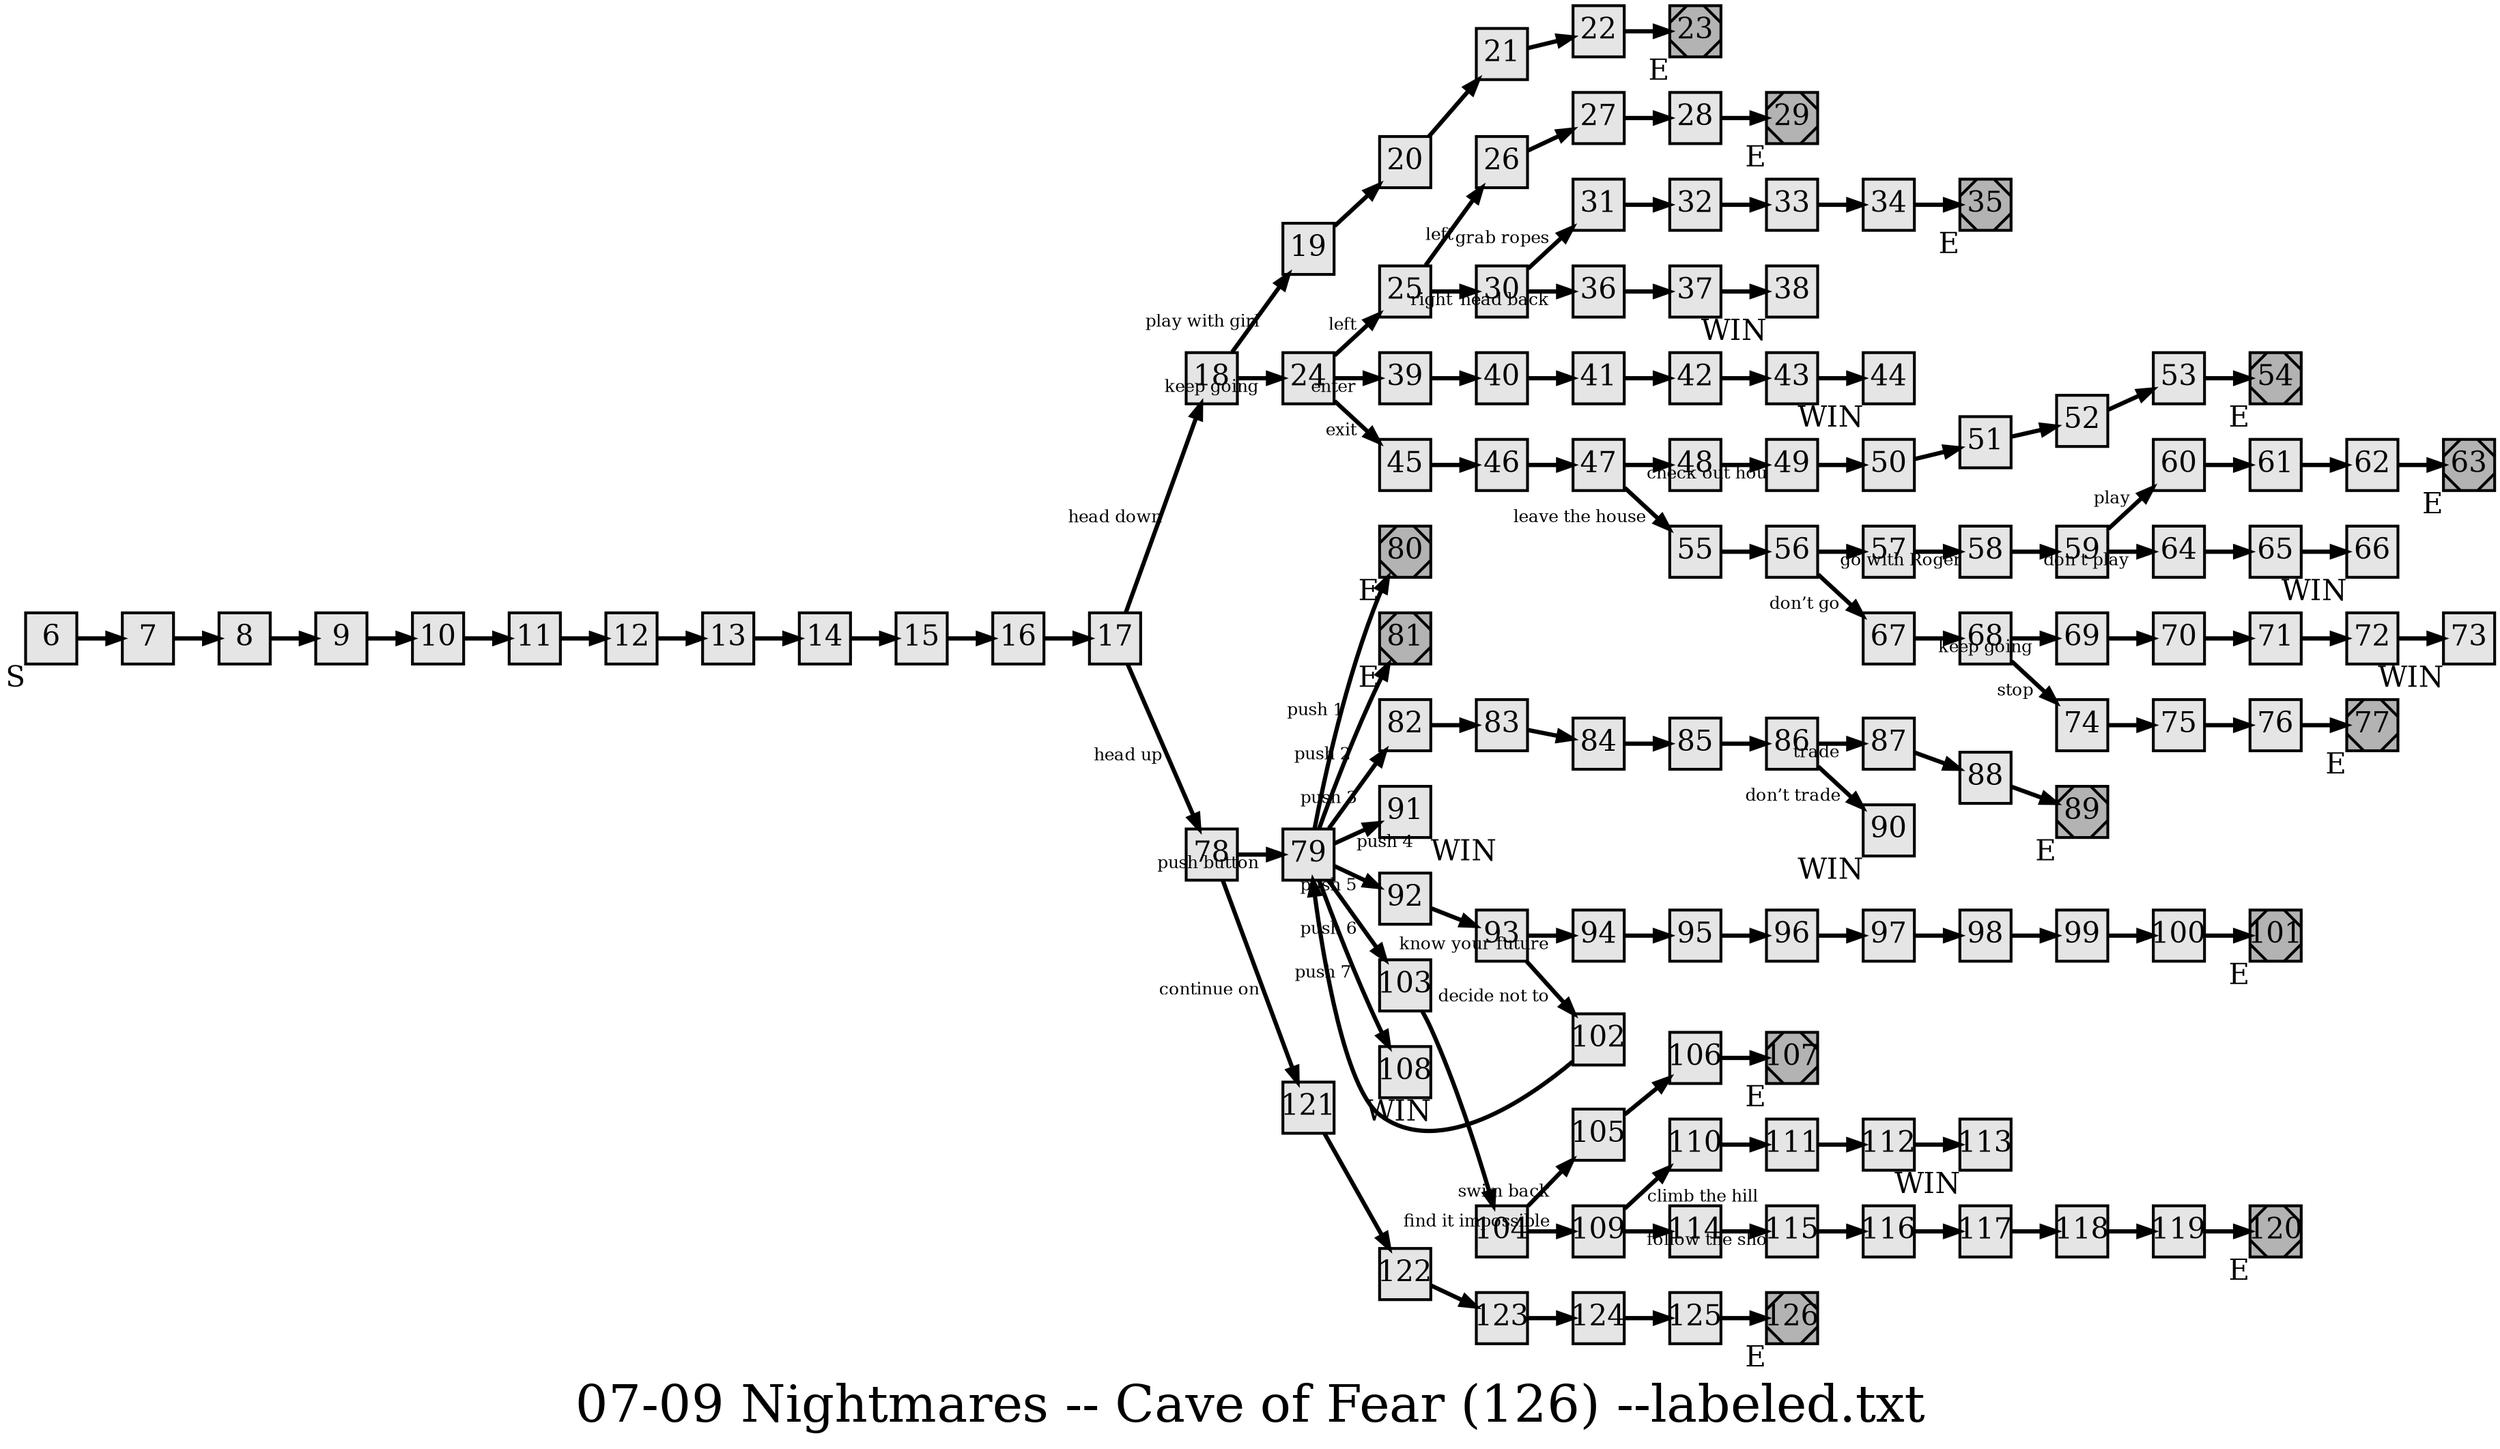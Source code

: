 digraph g{
  graph [ label="07-09 Nightmares -- Cave of Fear (126) --labeled.txt" rankdir=LR, ordering=out, fontsize=36, nodesep="0.35", ranksep="0.45"];
  node  [shape=rect, penwidth=2, fontsize=20, style=filled, fillcolor=grey90, margin="0,0", labelfloat=true, regular=true, fixedsize=true];
  edge  [labelfloat=true, penwidth=3, fontsize=12];

  6	[ xlabel="S" ];
  6 -> 7;
  7 -> 8;
  8 -> 9;
  9 -> 10;
  10 -> 11;
  11 -> 12;
  12 -> 13;
  13 -> 14;
  14 -> 15;
  15 -> 16;
  16 -> 17;
  17 -> 18	[ xlabel="head down" ];
  17 -> 78	[ xlabel="head up" ];
  18 -> 19	[ xlabel="play with girl" ];
  18 -> 24	[ xlabel="keep going" ];
  19 -> 20;
  20 -> 21;
  21 -> 22;
  22 -> 23;
  23	[ xlabel="E", shape=Msquare, fontsize=20, fillcolor=grey70 ];
  24 -> 25	[ xlabel="left" ];
  24 -> 39	[ xlabel="enter" ];
  24 -> 45	[ xlabel="exit" ];
  25 -> 26	[ xlabel="left" ];
  25 -> 30	[ xlabel="right" ];
  26 -> 27;
  27 -> 28;
  28 -> 29;
  29	[ xlabel="E", shape=Msquare, fontsize=20, fillcolor=grey70 ];
  30 -> 31	[ xlabel="grab ropes" ];
  30 -> 36	[ xlabel="head back" ];
  31 -> 32;
  32 -> 33;
  33 -> 34;
  34 -> 35;
  35	[ xlabel="E", shape=Msquare, fontsize=20, fillcolor=grey70 ];
  36 -> 37;
  37 -> 38;
  38	[ xlabel="WIN" ];
  39 -> 40;
  40 -> 41;
  41 -> 42;
  42 -> 43;
  43 -> 44;
  44	[ xlabel="WIN" ];
  45 -> 46;
  46 -> 47;
  47 -> 48	[ xlabel="check out house" ];
  47 -> 55	[ xlabel="leave the house" ];
  48 -> 49;
  49 -> 50;
  50 -> 51;
  51 -> 52;
  52 -> 53;
  53 -> 54;
  54	[ xlabel="E", shape=Msquare, fontsize=20, fillcolor=grey70 ];
  55 -> 56;
  56 -> 57	[ xlabel="go with Roger" ];
  56 -> 67	[ xlabel="don’t go" ];
  57 -> 58;
  58 -> 59;
  59 -> 60	[ xlabel="play" ];
  59 -> 64	[ xlabel="don’t play" ];
  60 -> 61;
  61 -> 62;
  62 -> 63;
  63	[ xlabel="E", shape=Msquare, fontsize=20, fillcolor=grey70 ];
  64 -> 65;
  65 -> 66;
  66	[ xlabel="WIN" ];
  67 -> 68;
  68 -> 69	[ xlabel="keep going" ];
  68 -> 74	[ xlabel="stop" ];
  69 -> 70;
  70 -> 71;
  71 -> 72;
  72 -> 73;
  73	[ xlabel="WIN" ];
  74 -> 75;
  75 -> 76;
  76 -> 77;
  77	[ xlabel="E", shape=Msquare, fontsize=20, fillcolor=grey70 ];
  78 -> 79	[ xlabel="push button" ];
  78 -> 121	[ xlabel="continue on" ];
  79 -> 80	[ xlabel="push 1" ];
  79 -> 81	[ xlabel="push 2" ];
  79 -> 82	[ xlabel="push 3" ];
  79 -> 91	[ xlabel="push 4" ];
  79 -> 92	[ xlabel="push 5" ];
  79 -> 103	[ xlabel="push 6" ];
  79 -> 108	[ xlabel="push 7" ];
  80	[ xlabel="E", shape=Msquare, fontsize=20, fillcolor=grey70 ];
  81	[ xlabel="E", shape=Msquare, fontsize=20, fillcolor=grey70 ];
  82 -> 83;
  83 -> 84;
  84 -> 85;
  85 -> 86;
  86 -> 87	[ xlabel="trade" ];
  86 -> 90	[ xlabel="don’t trade" ];
  87 -> 88;
  88 -> 89;
  89	[ xlabel="E", shape=Msquare, fontsize=20, fillcolor=grey70 ];
  90	[ xlabel="WIN" ];
  91	[ xlabel="WIN" ];
  92 -> 93;
  93 -> 94	[ xlabel="know your future" ];
  93 -> 102	[ xlabel="decide not to" ];
  94 -> 95;
  95 -> 96;
  96 -> 97;
  97 -> 98;
  98 -> 99;
  99 -> 100;
  100 -> 101;
  101	[ xlabel="E", shape=Msquare, fontsize=20, fillcolor=grey70 ];
  102 -> 79;
  103 -> 104;
  104 -> 105	[ xlabel="swim back" ];
  104 -> 109	[ xlabel="find it impossible" ];
  105 -> 106;
  106 -> 107;
  107	[ xlabel="E", shape=Msquare, fontsize=20, fillcolor=grey70 ];
  108	[ xlabel="WIN" ];
  109 -> 110	[ xlabel="climb the hill" ];
  109 -> 114	[ xlabel="follow the shore" ];
  110 -> 111;
  111 -> 112;
  112 -> 113;
  113	[ xlabel="WIN" ];
  114 -> 115;
  115 -> 116;
  116 -> 117;
  117 -> 118;
  118 -> 119;
  119 -> 120;
  120	[ xlabel="E", shape=Msquare, fontsize=20, fillcolor=grey70 ];
  121 -> 122;
  122 -> 123;
  123 -> 124;
  124 -> 125;
  125 -> 126;
  126	[ xlabel="E", shape=Msquare, fontsize=20, fillcolor=grey70 ];
}

